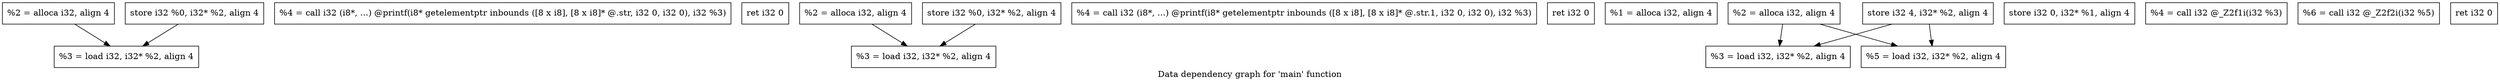 digraph "Data dependency graph for 'main' function" {
	label="Data dependency graph for 'main' function";

	Node0xbef4c0 [shape=record,label="{  %2 = alloca i32, align 4}"];
	Node0xbef4c0 -> Node0xbef5a0;
	Node0xbef530 [shape=record,label="{  store i32 %0, i32* %2, align 4}"];
	Node0xbef530 -> Node0xbef5a0;
	Node0xbef5a0 [shape=record,label="{  %3 = load i32, i32* %2, align 4}"];
	Node0xbf0890 [shape=record,label="{  %4 = call i32 (i8*, ...) @printf(i8* getelementptr inbounds ([8 x i8], [8 x i8]* @.str, i32 0, i32 0), i32 %3)}"];
	Node0xbf0900 [shape=record,label="{  ret i32 0}"];
	Node0xbf0350 [shape=record,label="{  %2 = alloca i32, align 4}"];
	Node0xbf0350 -> Node0xbf0430;
	Node0xbf03c0 [shape=record,label="{  store i32 %0, i32* %2, align 4}"];
	Node0xbf03c0 -> Node0xbf0430;
	Node0xbf0430 [shape=record,label="{  %3 = load i32, i32* %2, align 4}"];
	Node0xbf04a0 [shape=record,label="{  %4 = call i32 (i8*, ...) @printf(i8* getelementptr inbounds ([8 x i8], [8 x i8]* @.str.1, i32 0, i32 0), i32 %3)}"];
	Node0xbf05a0 [shape=record,label="{  ret i32 0}"];
	Node0xbf1660 [shape=record,label="{  %1 = alloca i32, align 4}"];
	Node0xbf16d0 [shape=record,label="{  %2 = alloca i32, align 4}"];
	Node0xbf16d0 -> Node0xbf1820;
	Node0xbf16d0 -> Node0xbf2b50;
	Node0xbf1740 [shape=record,label="{  store i32 0, i32* %1, align 4}"];
	Node0xbf17b0 [shape=record,label="{  store i32 4, i32* %2, align 4}"];
	Node0xbf17b0 -> Node0xbf1820;
	Node0xbf17b0 -> Node0xbf2b50;
	Node0xbf1820 [shape=record,label="{  %3 = load i32, i32* %2, align 4}"];
	Node0xbf2ae0 [shape=record,label="{  %4 = call i32 @_Z2f1i(i32 %3)}"];
	Node0xbf2b50 [shape=record,label="{  %5 = load i32, i32* %2, align 4}"];
	Node0xbf2cd0 [shape=record,label="{  %6 = call i32 @_Z2f2i(i32 %5)}"];
	Node0xbf2d40 [shape=record,label="{  ret i32 0}"];
}

